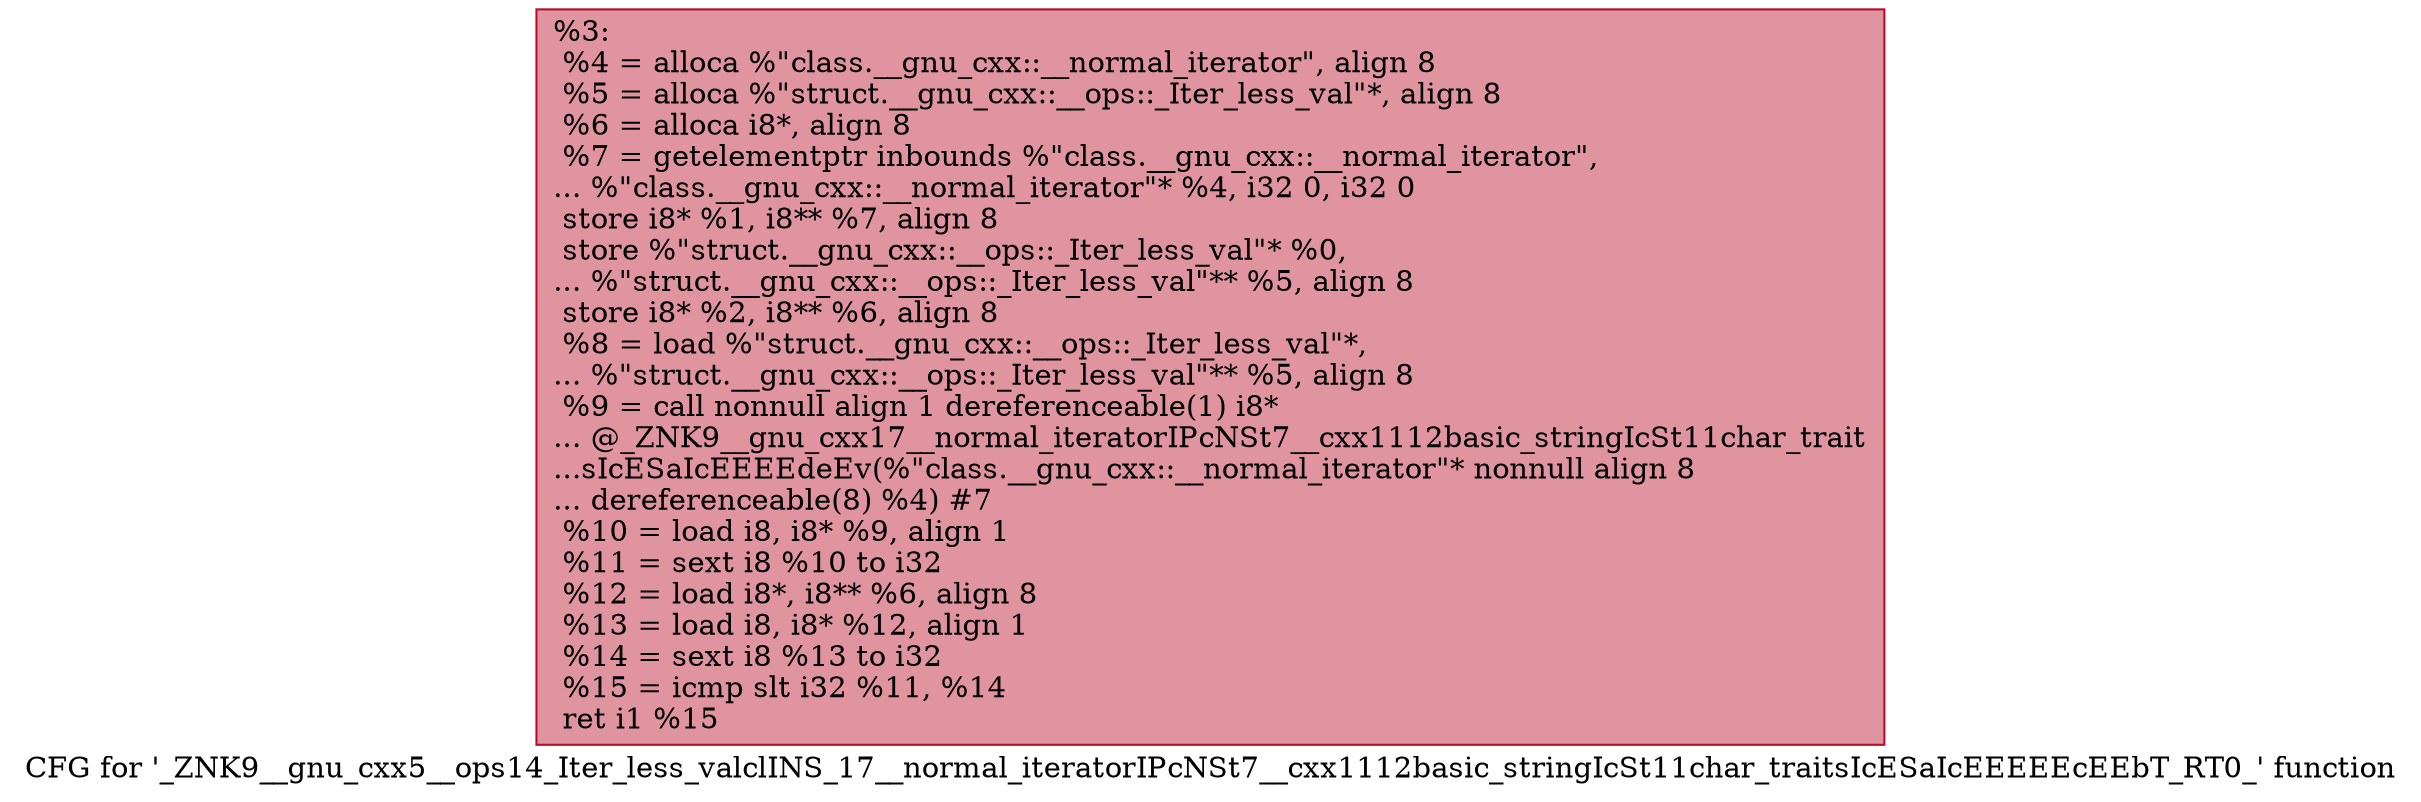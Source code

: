 digraph "CFG for '_ZNK9__gnu_cxx5__ops14_Iter_less_valclINS_17__normal_iteratorIPcNSt7__cxx1112basic_stringIcSt11char_traitsIcESaIcEEEEEcEEbT_RT0_' function" {
	label="CFG for '_ZNK9__gnu_cxx5__ops14_Iter_less_valclINS_17__normal_iteratorIPcNSt7__cxx1112basic_stringIcSt11char_traitsIcESaIcEEEEEcEEbT_RT0_' function";

	Node0x563f4b5e0920 [shape=record,color="#b70d28ff", style=filled, fillcolor="#b70d2870",label="{%3:\l  %4 = alloca %\"class.__gnu_cxx::__normal_iterator\", align 8\l  %5 = alloca %\"struct.__gnu_cxx::__ops::_Iter_less_val\"*, align 8\l  %6 = alloca i8*, align 8\l  %7 = getelementptr inbounds %\"class.__gnu_cxx::__normal_iterator\",\l... %\"class.__gnu_cxx::__normal_iterator\"* %4, i32 0, i32 0\l  store i8* %1, i8** %7, align 8\l  store %\"struct.__gnu_cxx::__ops::_Iter_less_val\"* %0,\l... %\"struct.__gnu_cxx::__ops::_Iter_less_val\"** %5, align 8\l  store i8* %2, i8** %6, align 8\l  %8 = load %\"struct.__gnu_cxx::__ops::_Iter_less_val\"*,\l... %\"struct.__gnu_cxx::__ops::_Iter_less_val\"** %5, align 8\l  %9 = call nonnull align 1 dereferenceable(1) i8*\l... @_ZNK9__gnu_cxx17__normal_iteratorIPcNSt7__cxx1112basic_stringIcSt11char_trait\l...sIcESaIcEEEEdeEv(%\"class.__gnu_cxx::__normal_iterator\"* nonnull align 8\l... dereferenceable(8) %4) #7\l  %10 = load i8, i8* %9, align 1\l  %11 = sext i8 %10 to i32\l  %12 = load i8*, i8** %6, align 8\l  %13 = load i8, i8* %12, align 1\l  %14 = sext i8 %13 to i32\l  %15 = icmp slt i32 %11, %14\l  ret i1 %15\l}"];
}
